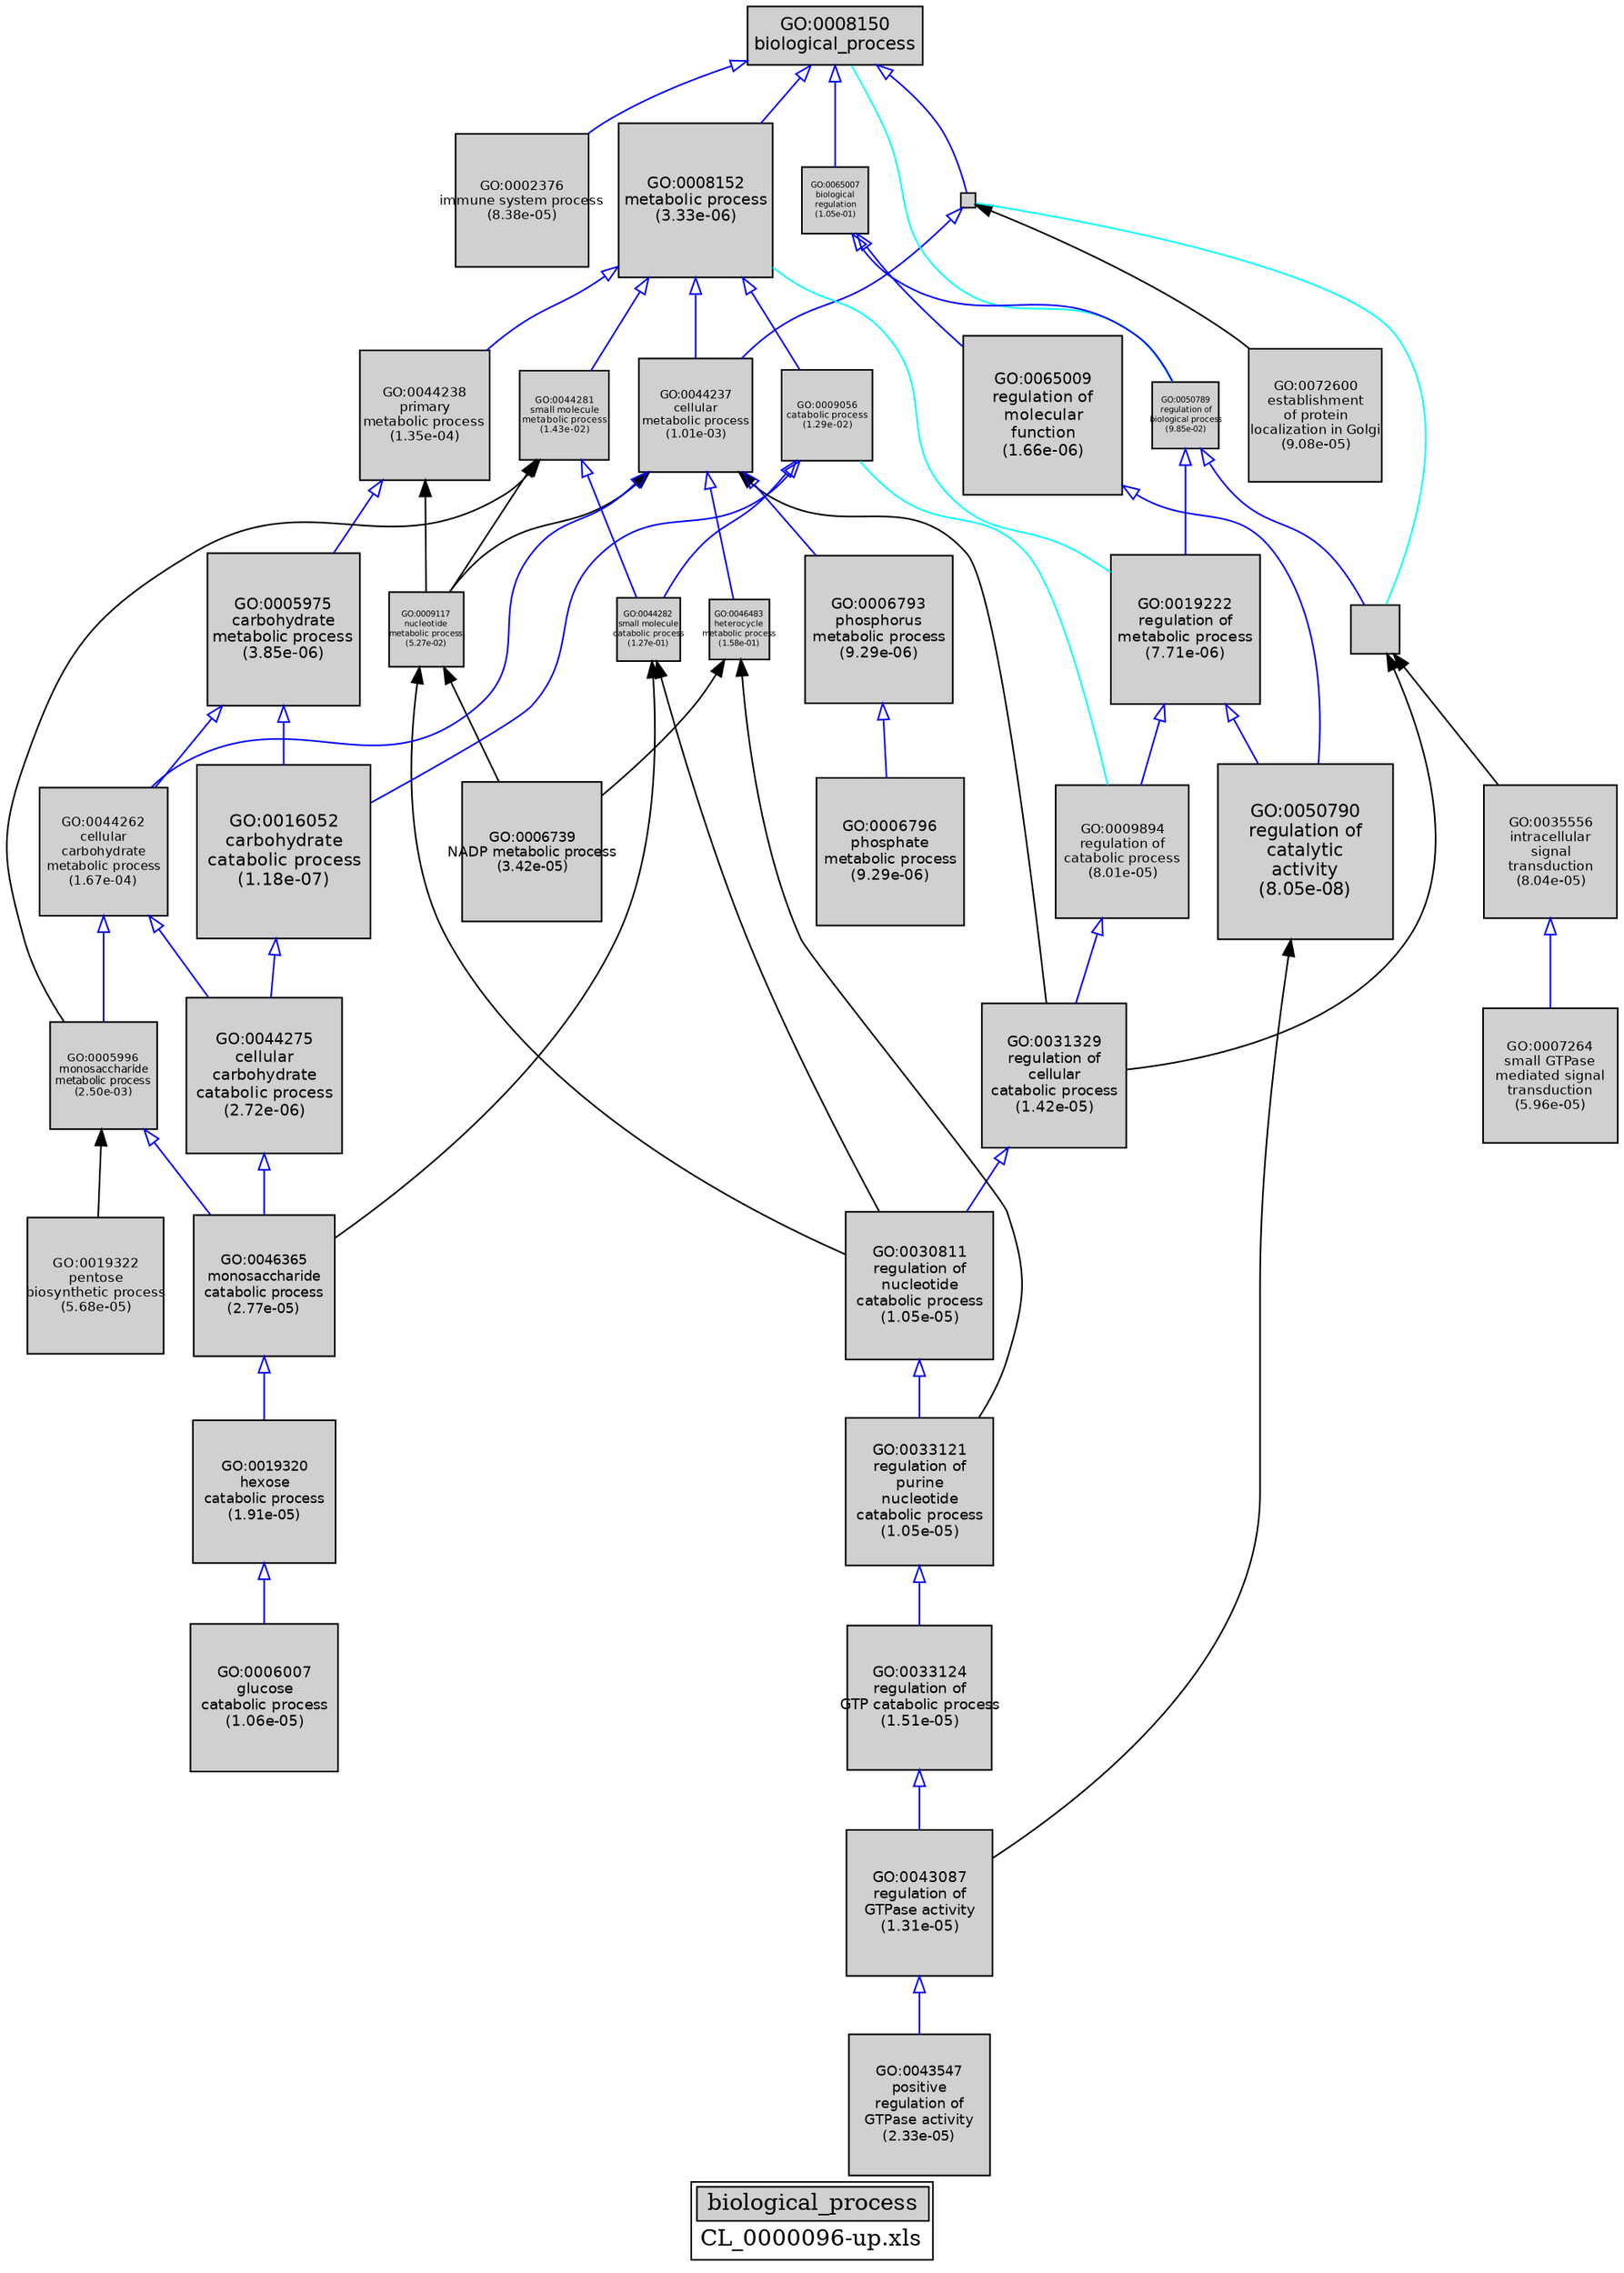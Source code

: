 digraph "biological_process" {
graph [ bgcolor = "#FFFFFF", label = <<TABLE COLOR="black" BGCOLOR="white"><TR><TD COLSPAN="2" BGCOLOR="#D0D0D0"><FONT COLOR="black">biological_process</FONT></TD></TR><TR><TD BORDER="0">CL_0000096-up.xls</TD></TR></TABLE>> ];
node [ fontname = "Helvetica" ];

subgraph "nodes" {

node [ style = "filled", fixedsize = "true", width = 1, shape = "box", fontsize = 9, fillcolor = "#D0D0D0", fontcolor = "black", color = "black" ];

"GO:0005975" [ URL = "#GO:0005975", label = <<TABLE BORDER="0"><TR><TD>GO:0005975<BR/>carbohydrate<BR/>metabolic process<BR/>(3.85e-06)</TD></TR></TABLE>>, width = 1.31136820406, shape = "box", fontsize = 9.44185106924, height = 1.31136820406 ];
"GO:0044238" [ URL = "#GO:0044238", label = <<TABLE BORDER="0"><TR><TD>GO:0044238<BR/>primary<BR/>metabolic process<BR/>(1.35e-04)</TD></TR></TABLE>>, width = 1.11012027034, shape = "box", fontsize = 7.99286594648, height = 1.11012027034 ];
"GO:0044275" [ URL = "#GO:0044275", label = <<TABLE BORDER="0"><TR><TD>GO:0044275<BR/>cellular<BR/>carbohydrate<BR/>catabolic process<BR/>(2.72e-06)</TD></TR></TABLE>>, width = 1.32939874089, shape = "box", fontsize = 9.57167093438, height = 1.32939874089 ];
"GO:0065009" [ URL = "#GO:0065009", label = <<TABLE BORDER="0"><TR><TD>GO:0065009<BR/>regulation of<BR/>molecular<BR/>function<BR/>(1.66e-06)</TD></TR></TABLE>>, width = 1.35479691533, shape = "box", fontsize = 9.75453779039, height = 1.35479691533 ];
"GO:0043087" [ URL = "#GO:0043087", label = <<TABLE BORDER="0"><TR><TD>GO:0043087<BR/>regulation of<BR/>GTPase activity<BR/>(1.31e-05)</TD></TR></TABLE>>, width = 1.24571403117, shape = "box", fontsize = 8.96914102441, height = 1.24571403117 ];
"GO:0033124" [ URL = "#GO:0033124", label = <<TABLE BORDER="0"><TR><TD>GO:0033124<BR/>regulation of<BR/>GTP catabolic process<BR/>(1.51e-05)</TD></TR></TABLE>>, width = 1.237693858, shape = "box", fontsize = 8.91139577759, height = 1.237693858 ];
"GO:0016052" [ URL = "#GO:0016052", label = <<TABLE BORDER="0"><TR><TD>GO:0016052<BR/>carbohydrate<BR/>catabolic process<BR/>(1.18e-07)</TD></TR></TABLE>>, width = 1.48236710767, shape = "box", fontsize = 10.6730431752, height = 1.48236710767 ];
"GO:0030811" [ URL = "#GO:0030811", label = <<TABLE BORDER="0"><TR><TD>GO:0030811<BR/>regulation of<BR/>nucleotide<BR/>catabolic process<BR/>(1.05e-05)</TD></TR></TABLE>>, width = 1.2579569567, shape = "box", fontsize = 9.05729008828, height = 1.2579569567 ];
"GO:0043547" [ URL = "#GO:0043547", label = <<TABLE BORDER="0"><TR><TD>GO:0043547<BR/>positive<BR/>regulation of<BR/>GTPase activity<BR/>(2.33e-05)</TD></TR></TABLE>>, width = 1.2134891037, shape = "box", fontsize = 8.73712154665, height = 1.2134891037 ];
"GO:0002376" [ URL = "#GO:0002376", label = <<TABLE BORDER="0"><TR><TD>GO:0002376<BR/>immune system process<BR/>(8.38e-05)</TD></TR></TABLE>>, width = 1.13900356037, shape = "box", fontsize = 8.20082563468, height = 1.13900356037 ];
"GO:0006796" [ URL = "#GO:0006796", label = <<TABLE BORDER="0"><TR><TD>GO:0006796<BR/>phosphate<BR/>metabolic process<BR/>(9.29e-06)</TD></TR></TABLE>>, width = 1.26449912167, shape = "box", fontsize = 9.10439367606, height = 1.26449912167 ];
"GO:0006739" [ URL = "#GO:0006739", label = <<TABLE BORDER="0"><TR><TD>GO:0006739<BR/>NADP metabolic process<BR/>(3.42e-05)</TD></TR></TABLE>>, width = 1.19171883673, shape = "box", fontsize = 8.58037562445, height = 1.19171883673 ];
"GO:0072600" [ URL = "#GO:0072600", label = <<TABLE BORDER="0"><TR><TD>GO:0072600<BR/>establishment<BR/>of protein<BR/>localization in Golgi<BR/>(9.08e-05)</TD></TR></TABLE>>, width = 1.13414413867, shape = "box", fontsize = 8.16583779845, height = 1.13414413867 ];
"GO:0033121" [ URL = "#GO:0033121", label = <<TABLE BORDER="0"><TR><TD>GO:0033121<BR/>regulation of<BR/>purine<BR/>nucleotide<BR/>catabolic process<BR/>(1.05e-05)</TD></TR></TABLE>>, width = 1.2579569567, shape = "box", fontsize = 9.05729008828, height = 1.2579569567 ];
"GO:0005996" [ URL = "#GO:0005996", label = <<TABLE BORDER="0"><TR><TD>GO:0005996<BR/>monosaccharide<BR/>metabolic process<BR/>(2.50e-03)</TD></TR></TABLE>>, width = 0.911944556753, shape = "box", fontsize = 6.56600080862, height = 0.911944556753 ];
"GO:0019322" [ URL = "#GO:0019322", label = <<TABLE BORDER="0"><TR><TD>GO:0019322<BR/>pentose<BR/>biosynthetic process<BR/>(5.68e-05)</TD></TR></TABLE>>, width = 1.16220986419, shape = "box", fontsize = 8.36791102214, height = 1.16220986419 ];
"GO:0009117" [ URL = "#GO:0009117", label = <<TABLE BORDER="0"><TR><TD>GO:0009117<BR/>nucleotide<BR/>metabolic process<BR/>(5.27e-02)</TD></TR></TABLE>>, width = 0.643168434637, shape = "box", fontsize = 5.0, height = 0.643168434637 ];
"GO:0031329" [ URL = "#GO:0031329", label = <<TABLE BORDER="0"><TR><TD>GO:0031329<BR/>regulation of<BR/>cellular<BR/>catabolic process<BR/>(1.42e-05)</TD></TR></TABLE>>, width = 1.24129174024, shape = "box", fontsize = 8.93730052975, height = 1.24129174024 ];
"GO:0050794" [ URL = "#GO:0050794", label = "", width = 0.422937814568, shape = "box", height = 0.422937814568 ];
"GO:0050790" [ URL = "#GO:0050790", label = <<TABLE BORDER="0"><TR><TD>GO:0050790<BR/>regulation of<BR/>catalytic<BR/>activity<BR/>(8.05e-08)</TD></TR></TABLE>>, width = 1.5, shape = "box", fontsize = 10.8, height = 1.5 ];
"GO:0009056" [ URL = "#GO:0009056", label = <<TABLE BORDER="0"><TR><TD>GO:0009056<BR/>catabolic process<BR/>(1.29e-02)</TD></TR></TABLE>>, width = 0.778903948454, shape = "box", fontsize = 5.60810842887, height = 0.778903948454 ];
"GO:0009987" [ URL = "#GO:0009987", label = "", width = 0.124906473412, shape = "box", height = 0.124906473412 ];
"GO:0044237" [ URL = "#GO:0044237", label = <<TABLE BORDER="0"><TR><TD>GO:0044237<BR/>cellular<BR/>metabolic process<BR/>(1.01e-03)</TD></TR></TABLE>>, width = 0.97778016021, shape = "box", fontsize = 7.04001715351, height = 0.97778016021 ];
"GO:0050789" [ URL = "#GO:0050789", label = <<TABLE BORDER="0"><TR><TD>GO:0050789<BR/>regulation of<BR/>biological process<BR/>(9.85e-02)</TD></TR></TABLE>>, width = 0.57256291707, shape = "box", fontsize = 5.0, height = 0.57256291707 ];
"GO:0008152" [ URL = "#GO:0008152", label = <<TABLE BORDER="0"><TR><TD>GO:0008152<BR/>metabolic process<BR/>(3.33e-06)</TD></TR></TABLE>>, width = 1.31899218451, shape = "box", fontsize = 9.49674372845, height = 1.31899218451 ];
"GO:0046483" [ URL = "#GO:0046483", label = <<TABLE BORDER="0"><TR><TD>GO:0046483<BR/>heterocycle<BR/>metabolic process<BR/>(1.58e-01)</TD></TR></TABLE>>, width = 0.512728059459, shape = "box", fontsize = 5.0, height = 0.512728059459 ];
"GO:0019222" [ URL = "#GO:0019222", label = <<TABLE BORDER="0"><TR><TD>GO:0019222<BR/>regulation of<BR/>metabolic process<BR/>(7.71e-06)</TD></TR></TABLE>>, width = 1.27454106465, shape = "box", fontsize = 9.17669566551, height = 1.27454106465 ];
"GO:0044281" [ URL = "#GO:0044281", label = <<TABLE BORDER="0"><TR><TD>GO:0044281<BR/>small molecule<BR/>metabolic process<BR/>(1.43e-02)</TD></TR></TABLE>>, width = 0.769439487209, shape = "box", fontsize = 5.5399643079, height = 0.769439487209 ];
"GO:0007264" [ URL = "#GO:0007264", label = <<TABLE BORDER="0"><TR><TD>GO:0007264<BR/>small GTPase<BR/>mediated signal<BR/>transduction<BR/>(5.96e-05)</TD></TR></TABLE>>, width = 1.15927446564, shape = "box", fontsize = 8.34677615263, height = 1.15927446564 ];
"GO:0035556" [ URL = "#GO:0035556", label = <<TABLE BORDER="0"><TR><TD>GO:0035556<BR/>intracellular<BR/>signal<BR/>transduction<BR/>(8.04e-05)</TD></TR></TABLE>>, width = 1.14146104281, shape = "box", fontsize = 8.2185195082, height = 1.14146104281 ];
"GO:0044282" [ URL = "#GO:0044282", label = <<TABLE BORDER="0"><TR><TD>GO:0044282<BR/>small molecule<BR/>catabolic process<BR/>(1.27e-01)</TD></TR></TABLE>>, width = 0.540999088458, shape = "box", fontsize = 5.0, height = 0.540999088458 ];
"GO:0009894" [ URL = "#GO:0009894", label = <<TABLE BORDER="0"><TR><TD>GO:0009894<BR/>regulation of<BR/>catabolic process<BR/>(8.01e-05)</TD></TR></TABLE>>, width = 1.14168124981, shape = "box", fontsize = 8.22010499865, height = 1.14168124981 ];
"GO:0044262" [ URL = "#GO:0044262", label = <<TABLE BORDER="0"><TR><TD>GO:0044262<BR/>cellular<BR/>carbohydrate<BR/>metabolic process<BR/>(1.67e-04)</TD></TR></TABLE>>, width = 1.09669366986, shape = "box", fontsize = 7.89619442297, height = 1.09669366986 ];
"GO:0008150" [ URL = "#GO:0008150", label = <<TABLE BORDER="0"><TR><TD>GO:0008150<BR/>biological_process</TD></TR></TABLE>>, width = 1.5, shape = "box", fontsize = 10.8 ];
"GO:0019320" [ URL = "#GO:0019320", label = <<TABLE BORDER="0"><TR><TD>GO:0019320<BR/>hexose<BR/>catabolic process<BR/>(1.91e-05)</TD></TR></TABLE>>, width = 1.22463643771, shape = "box", fontsize = 8.81738235149, height = 1.22463643771 ];
"GO:0046365" [ URL = "#GO:0046365", label = <<TABLE BORDER="0"><TR><TD>GO:0046365<BR/>monosaccharide<BR/>catabolic process<BR/>(2.77e-05)</TD></TR></TABLE>>, width = 1.20379938152, shape = "box", fontsize = 8.66735554698, height = 1.20379938152 ];
"GO:0065007" [ URL = "#GO:0065007", label = <<TABLE BORDER="0"><TR><TD>GO:0065007<BR/>biological<BR/>regulation<BR/>(1.05e-01)</TD></TR></TABLE>>, width = 0.56459141074, shape = "box", fontsize = 5.0, height = 0.56459141074 ];
"GO:0006793" [ URL = "#GO:0006793", label = <<TABLE BORDER="0"><TR><TD>GO:0006793<BR/>phosphorus<BR/>metabolic process<BR/>(9.29e-06)</TD></TR></TABLE>>, width = 1.26449912167, shape = "box", fontsize = 9.10439367606, height = 1.26449912167 ];
"GO:0006007" [ URL = "#GO:0006007", label = <<TABLE BORDER="0"><TR><TD>GO:0006007<BR/>glucose<BR/>catabolic process<BR/>(1.06e-05)</TD></TR></TABLE>>, width = 1.25724942489, shape = "box", fontsize = 9.05219585922, height = 1.25724942489 ];
}
subgraph "edges" {


edge [ dir = "back", weight = 1 ];
subgraph "regulates" {


edge [ color = "cyan", arrowtail = "none" ];
subgraph "positive" {


edge [ color = "green", arrowtail = "vee" ];
}
subgraph "negative" {


edge [ color = "red", arrowtail = "tee" ];
}
"GO:0008152" -> "GO:0019222";
"GO:0009987" -> "GO:0050794";
"GO:0009056" -> "GO:0009894";
"GO:0008150" -> "GO:0050789";
}
subgraph "part_of" {


edge [ color = "purple", arrowtail = "diamond", weight = 2.5 ];
}
subgraph "is_a" {


edge [ color = "blue", arrowtail = "empty", weight = 5.0 ];
"GO:0044237" -> "GO:0044262";
"GO:0030811" -> "GO:0033121";
"GO:0008152" -> "GO:0044281";
"GO:0065009" -> "GO:0050790";
"GO:0009987" -> "GO:0044237";
"GO:0008152" -> "GO:0044237";
"GO:0046365" -> "GO:0019320";
"GO:0065007" -> "GO:0050789";
"GO:0008152" -> "GO:0044238";
"GO:0044262" -> "GO:0044275";
"GO:0009056" -> "GO:0016052";
"GO:0005975" -> "GO:0016052";
"GO:0050789" -> "GO:0050794";
"GO:0008150" -> "GO:0065007";
"GO:0019222" -> "GO:0009894";
"GO:0019320" -> "GO:0006007";
"GO:0043087" -> "GO:0043547";
"GO:0005996" -> "GO:0046365";
"GO:0033124" -> "GO:0043087";
"GO:0044262" -> "GO:0005996";
"GO:0019222" -> "GO:0050790";
"GO:0033121" -> "GO:0033124";
"GO:0044281" -> "GO:0044282";
"GO:0005975" -> "GO:0044262";
"GO:0031329" -> "GO:0030811";
"GO:0006793" -> "GO:0006796";
"GO:0009894" -> "GO:0031329";
"GO:0065007" -> "GO:0065009";
"GO:0050789" -> "GO:0019222";
"GO:0008152" -> "GO:0009056";
"GO:0044275" -> "GO:0046365";
"GO:0008150" -> "GO:0009987";
"GO:0008150" -> "GO:0008152";
"GO:0044237" -> "GO:0046483";
"GO:0044238" -> "GO:0005975";
"GO:0009056" -> "GO:0044282";
"GO:0008150" -> "GO:0002376";
"GO:0044237" -> "GO:0006793";
"GO:0016052" -> "GO:0044275";
"GO:0035556" -> "GO:0007264";
}
"GO:0046483" -> "GO:0006739";
"GO:0044282" -> "GO:0046365";
"GO:0046483" -> "GO:0033121";
"GO:0044281" -> "GO:0005996";
"GO:0009117" -> "GO:0030811";
"GO:0009117" -> "GO:0006739";
"GO:0050794" -> "GO:0035556";
"GO:0044282" -> "GO:0030811";
"GO:0050794" -> "GO:0031329";
"GO:0044281" -> "GO:0009117";
"GO:0009987" -> "GO:0072600";
"GO:0044237" -> "GO:0009117";
"GO:0044237" -> "GO:0031329";
"GO:0005996" -> "GO:0019322";
"GO:0050790" -> "GO:0043087";
"GO:0044238" -> "GO:0009117";
}
}
